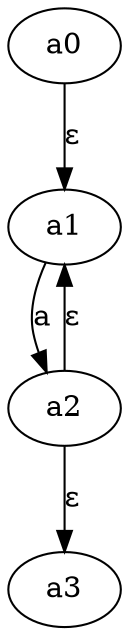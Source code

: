 digraph {
    0 [ label = "a1" ]
    1 [ label = "a2" ]
    2 [ label = "a0" ]
    3 [ label = "a3" ]
    0 -> 1 [ label = "a" ]
    1 -> 0 [ label = "ε" ]
    2 -> 0 [ label = "ε" ]
    1 -> 3 [ label = "ε" ]
}
